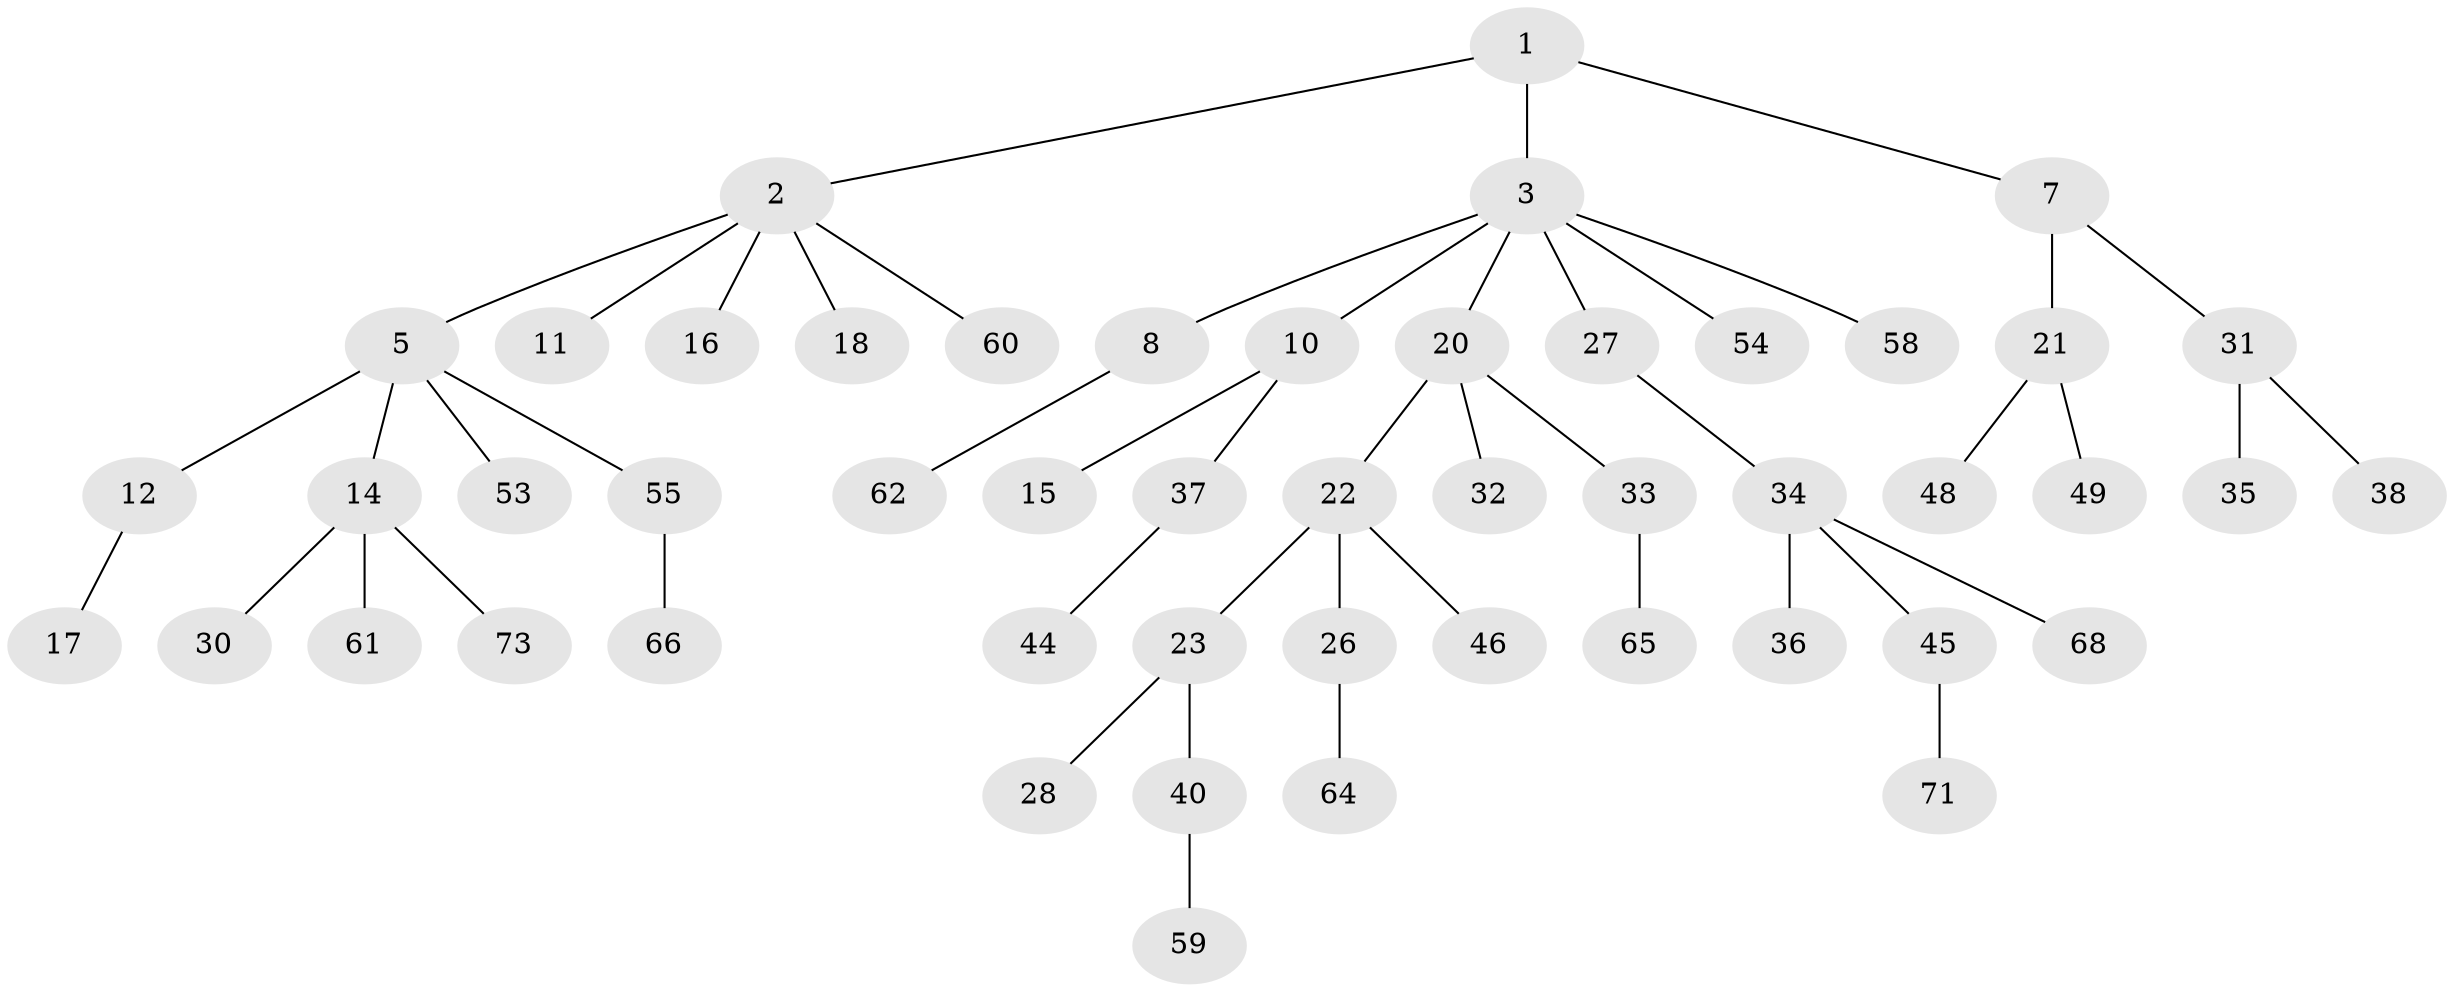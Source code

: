 // original degree distribution, {4: 0.02666666666666667, 5: 0.05333333333333334, 6: 0.013333333333333334, 3: 0.17333333333333334, 2: 0.26666666666666666, 1: 0.4666666666666667}
// Generated by graph-tools (version 1.1) at 2025/11/02/27/25 16:11:27]
// undirected, 50 vertices, 49 edges
graph export_dot {
graph [start="1"]
  node [color=gray90,style=filled];
  1 [super="+19"];
  2 [super="+6"];
  3 [super="+4"];
  5 [super="+9"];
  7 [super="+13"];
  8 [super="+56"];
  10;
  11 [super="+51"];
  12;
  14 [super="+24"];
  15 [super="+50"];
  16;
  17 [super="+47"];
  18;
  20 [super="+39"];
  21 [super="+29"];
  22 [super="+74"];
  23 [super="+25"];
  26 [super="+43"];
  27 [super="+52"];
  28 [super="+70"];
  30;
  31;
  32;
  33 [super="+72"];
  34 [super="+42"];
  35;
  36;
  37 [super="+41"];
  38 [super="+57"];
  40;
  44;
  45 [super="+69"];
  46;
  48;
  49;
  53;
  54;
  55;
  58;
  59 [super="+67"];
  60 [super="+63"];
  61;
  62;
  64;
  65;
  66;
  68;
  71;
  73 [super="+75"];
  1 -- 2;
  1 -- 3;
  1 -- 7;
  2 -- 5;
  2 -- 16;
  2 -- 18;
  2 -- 11;
  2 -- 60;
  3 -- 8;
  3 -- 10;
  3 -- 20;
  3 -- 54;
  3 -- 27;
  3 -- 58;
  5 -- 12;
  5 -- 14;
  5 -- 53;
  5 -- 55;
  7 -- 31;
  7 -- 21;
  8 -- 62;
  10 -- 15;
  10 -- 37;
  12 -- 17;
  14 -- 30;
  14 -- 61;
  14 -- 73;
  20 -- 22;
  20 -- 32;
  20 -- 33;
  21 -- 49;
  21 -- 48;
  22 -- 23;
  22 -- 26;
  22 -- 46;
  23 -- 28;
  23 -- 40;
  26 -- 64;
  27 -- 34;
  31 -- 35;
  31 -- 38;
  33 -- 65;
  34 -- 36;
  34 -- 68;
  34 -- 45;
  37 -- 44;
  40 -- 59;
  45 -- 71;
  55 -- 66;
}
